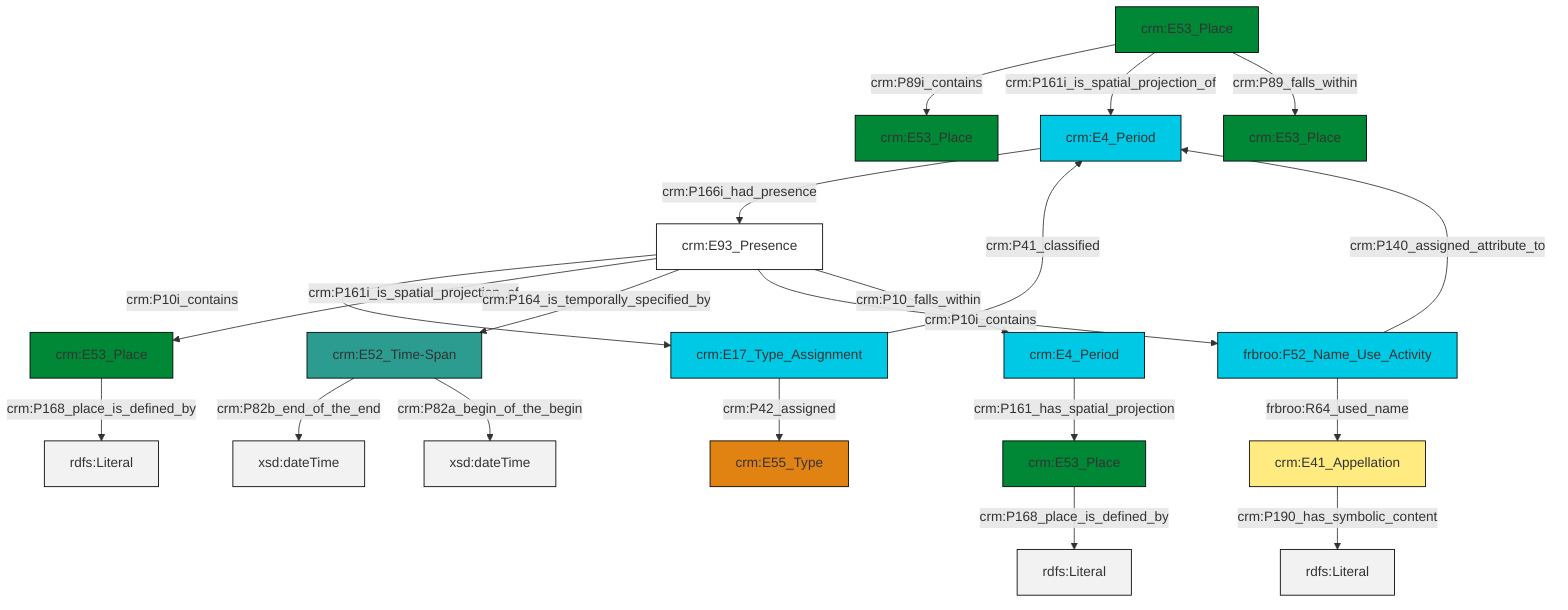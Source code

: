 graph TD
classDef Literal fill:#f2f2f2,stroke:#000000;
classDef CRM_Entity fill:#FFFFFF,stroke:#000000;
classDef Temporal_Entity fill:#00C9E6, stroke:#000000;
classDef Type fill:#E18312, stroke:#000000;
classDef Time-Span fill:#2C9C91, stroke:#000000;
classDef Appellation fill:#FFEB7F, stroke:#000000;
classDef Place fill:#008836, stroke:#000000;
classDef Persistent_Item fill:#B266B2, stroke:#000000;
classDef Conceptual_Object fill:#FFD700, stroke:#000000;
classDef Physical_Thing fill:#D2B48C, stroke:#000000;
classDef Actor fill:#f58aad, stroke:#000000;
classDef PC_Classes fill:#4ce600, stroke:#000000;
classDef Multi fill:#cccccc,stroke:#000000;

0["crm:E53_Place"]:::Place -->|crm:P89i_contains| 1["crm:E53_Place"]:::Place
5["crm:E53_Place"]:::Place -->|crm:P168_place_is_defined_by| 6[rdfs:Literal]:::Literal
7["crm:E93_Presence"]:::CRM_Entity -->|crm:P10i_contains| 8["crm:E17_Type_Assignment"]:::Temporal_Entity
9["crm:E4_Period"]:::Temporal_Entity -->|crm:P166i_had_presence| 7["crm:E93_Presence"]:::CRM_Entity
10["frbroo:F52_Name_Use_Activity"]:::Temporal_Entity -->|crm:P140_assigned_attribute_to| 9["crm:E4_Period"]:::Temporal_Entity
0["crm:E53_Place"]:::Place -->|crm:P161i_is_spatial_projection_of| 9["crm:E4_Period"]:::Temporal_Entity
2["crm:E52_Time-Span"]:::Time-Span -->|crm:P82b_end_of_the_end| 11[xsd:dateTime]:::Literal
8["crm:E17_Type_Assignment"]:::Temporal_Entity -->|crm:P42_assigned| 14["crm:E55_Type"]:::Type
7["crm:E93_Presence"]:::CRM_Entity -->|crm:P161i_is_spatial_projection_of| 5["crm:E53_Place"]:::Place
10["frbroo:F52_Name_Use_Activity"]:::Temporal_Entity -->|frbroo:R64_used_name| 15["crm:E41_Appellation"]:::Appellation
7["crm:E93_Presence"]:::CRM_Entity -->|crm:P164_is_temporally_specified_by| 2["crm:E52_Time-Span"]:::Time-Span
15["crm:E41_Appellation"]:::Appellation -->|crm:P190_has_symbolic_content| 17[rdfs:Literal]:::Literal
8["crm:E17_Type_Assignment"]:::Temporal_Entity -->|crm:P41_classified| 9["crm:E4_Period"]:::Temporal_Entity
7["crm:E93_Presence"]:::CRM_Entity -->|crm:P10i_contains| 10["frbroo:F52_Name_Use_Activity"]:::Temporal_Entity
25["crm:E53_Place"]:::Place -->|crm:P168_place_is_defined_by| 26[rdfs:Literal]:::Literal
2["crm:E52_Time-Span"]:::Time-Span -->|crm:P82a_begin_of_the_begin| 27[xsd:dateTime]:::Literal
7["crm:E93_Presence"]:::CRM_Entity -->|crm:P10_falls_within| 19["crm:E4_Period"]:::Temporal_Entity
0["crm:E53_Place"]:::Place -->|crm:P89_falls_within| 12["crm:E53_Place"]:::Place
19["crm:E4_Period"]:::Temporal_Entity -->|crm:P161_has_spatial_projection| 25["crm:E53_Place"]:::Place